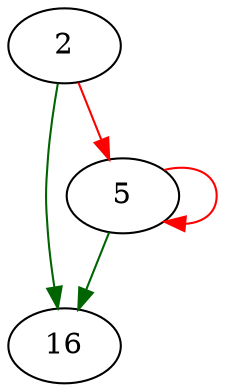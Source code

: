strict digraph "hash_string" {
	// Node definitions.
	2 [entry=true];
	16;
	5;

	// Edge definitions.
	2 -> 16 [
		color=darkgreen
		cond=true
	];
	2 -> 5 [
		color=red
		cond=false
	];
	5 -> 16 [
		color=darkgreen
		cond=true
	];
	5 -> 5 [
		color=red
		cond=false
	];
}